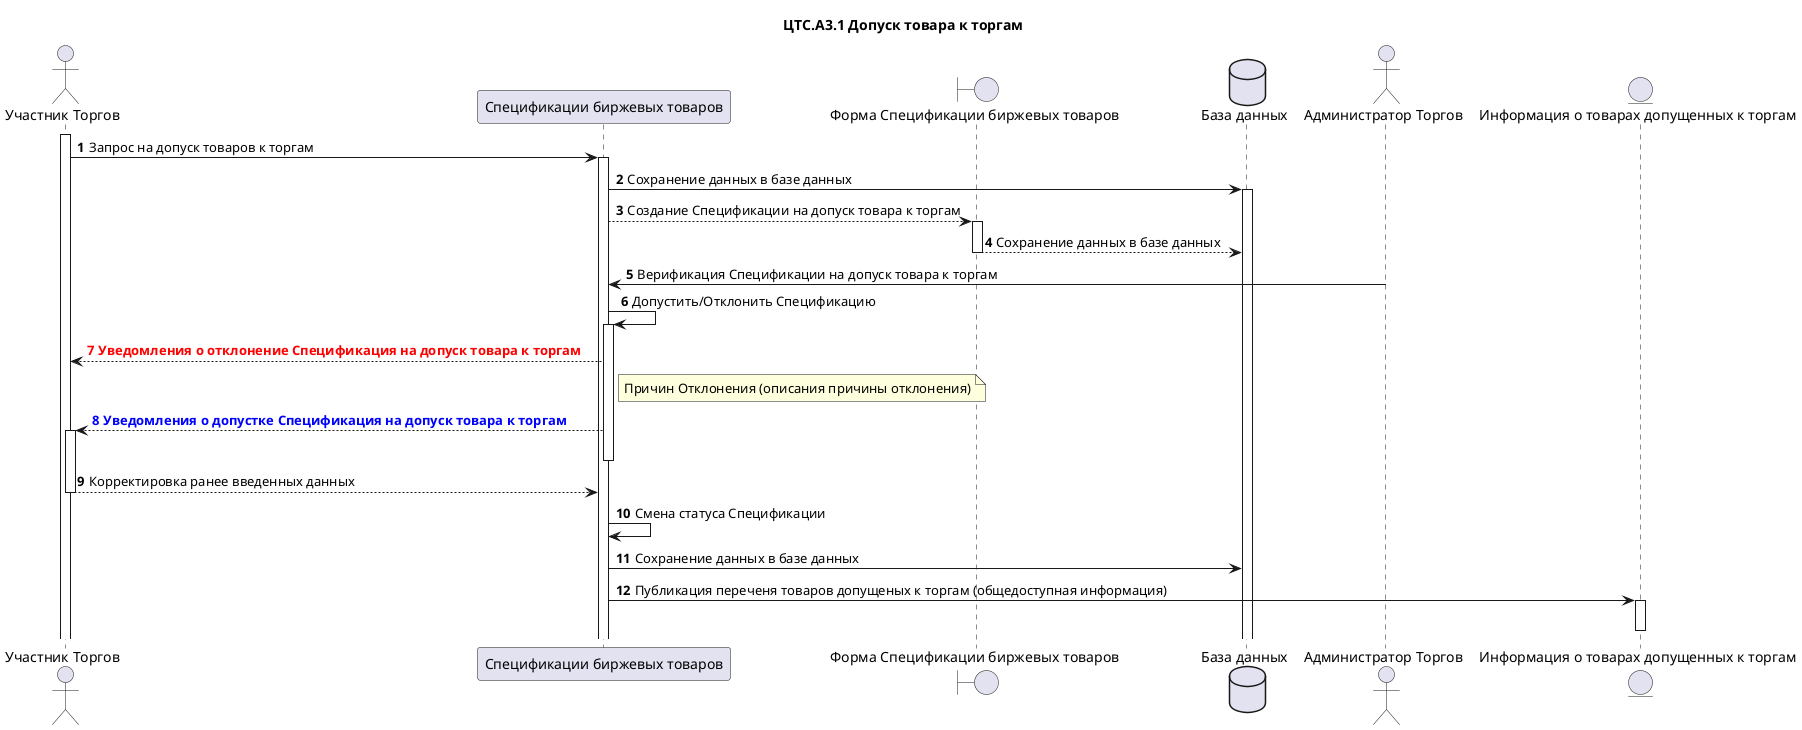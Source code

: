 @startuml "ЦТС.А3.1 Допуск товара к торгам"
title "ЦТС.А3.1 Допуск товара к торгам"
actor "Участник Торгов" as User
participant "Спецификации биржевых товаров" as Specifications
boundary "Форма Спецификации биржевых товаров" as SpecificationsForm
database "База данных" as Database
actor "Администратор Торгов" as User_CTS
entity "Информация о товарах допущенных к торгам" as infCTS

activate User
autonumber 
User->Specifications: Запрос на допуск товаров к торгам
activate Specifications
Specifications->Database: Сохранение данных в базе данных
activate Database
Specifications-->SpecificationsForm: Создание Спецификации на допуск товара к торгам
activate SpecificationsForm
' SpecificationsForm-->SpecificationsForm
SpecificationsForm-->Database: Сохранение данных в базе данных
deactivate SpecificationsForm
User_CTS->Specifications: Верификация Спецификации на допуск товара к торгам
Specifications->Specifications: Допустить/Отклонить Спецификацию
activate Specifications
autonumber resume "<font color=red><b>0 Уведомления о отклонение Спецификация на допуск товара к торгам "
Specifications-->User
note right of Specifications:  Причин Отклонения (описания причины отклонения)
autonumber resume 2 "<font color=blue><b>0 Уведомления о допустке Спецификация на допуск товара к торгам "
Specifications-->User
activate User
deactivate Specifications
autonumber 9
User-->Specifications: Корректировка ранее введенных данных
deactivate User
Specifications->Specifications: Смена статуса Спецификации
Specifications->Database: Сохранение данных в базе данных
Specifications->infCTS: Публикация переченя товаров допущеных к торгам (общедоступная информация)
activate infCTS
deactivate infCTS
@enduml